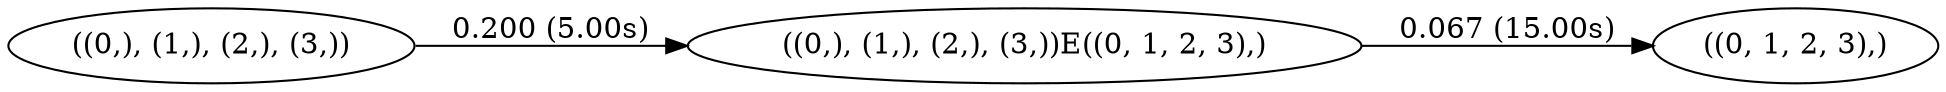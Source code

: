 digraph markov_chain { 
rankdir=LR;
"((0,), (1,), (2,), (3,))" -> "((0,), (1,), (2,), (3,))E((0, 1, 2, 3),)" [ label = "0.200 (5.00s)" ]; 
"((0,), (1,), (2,), (3,))E((0, 1, 2, 3),)" -> "((0, 1, 2, 3),)" [label = "0.067 (15.00s)" ]; 
}
